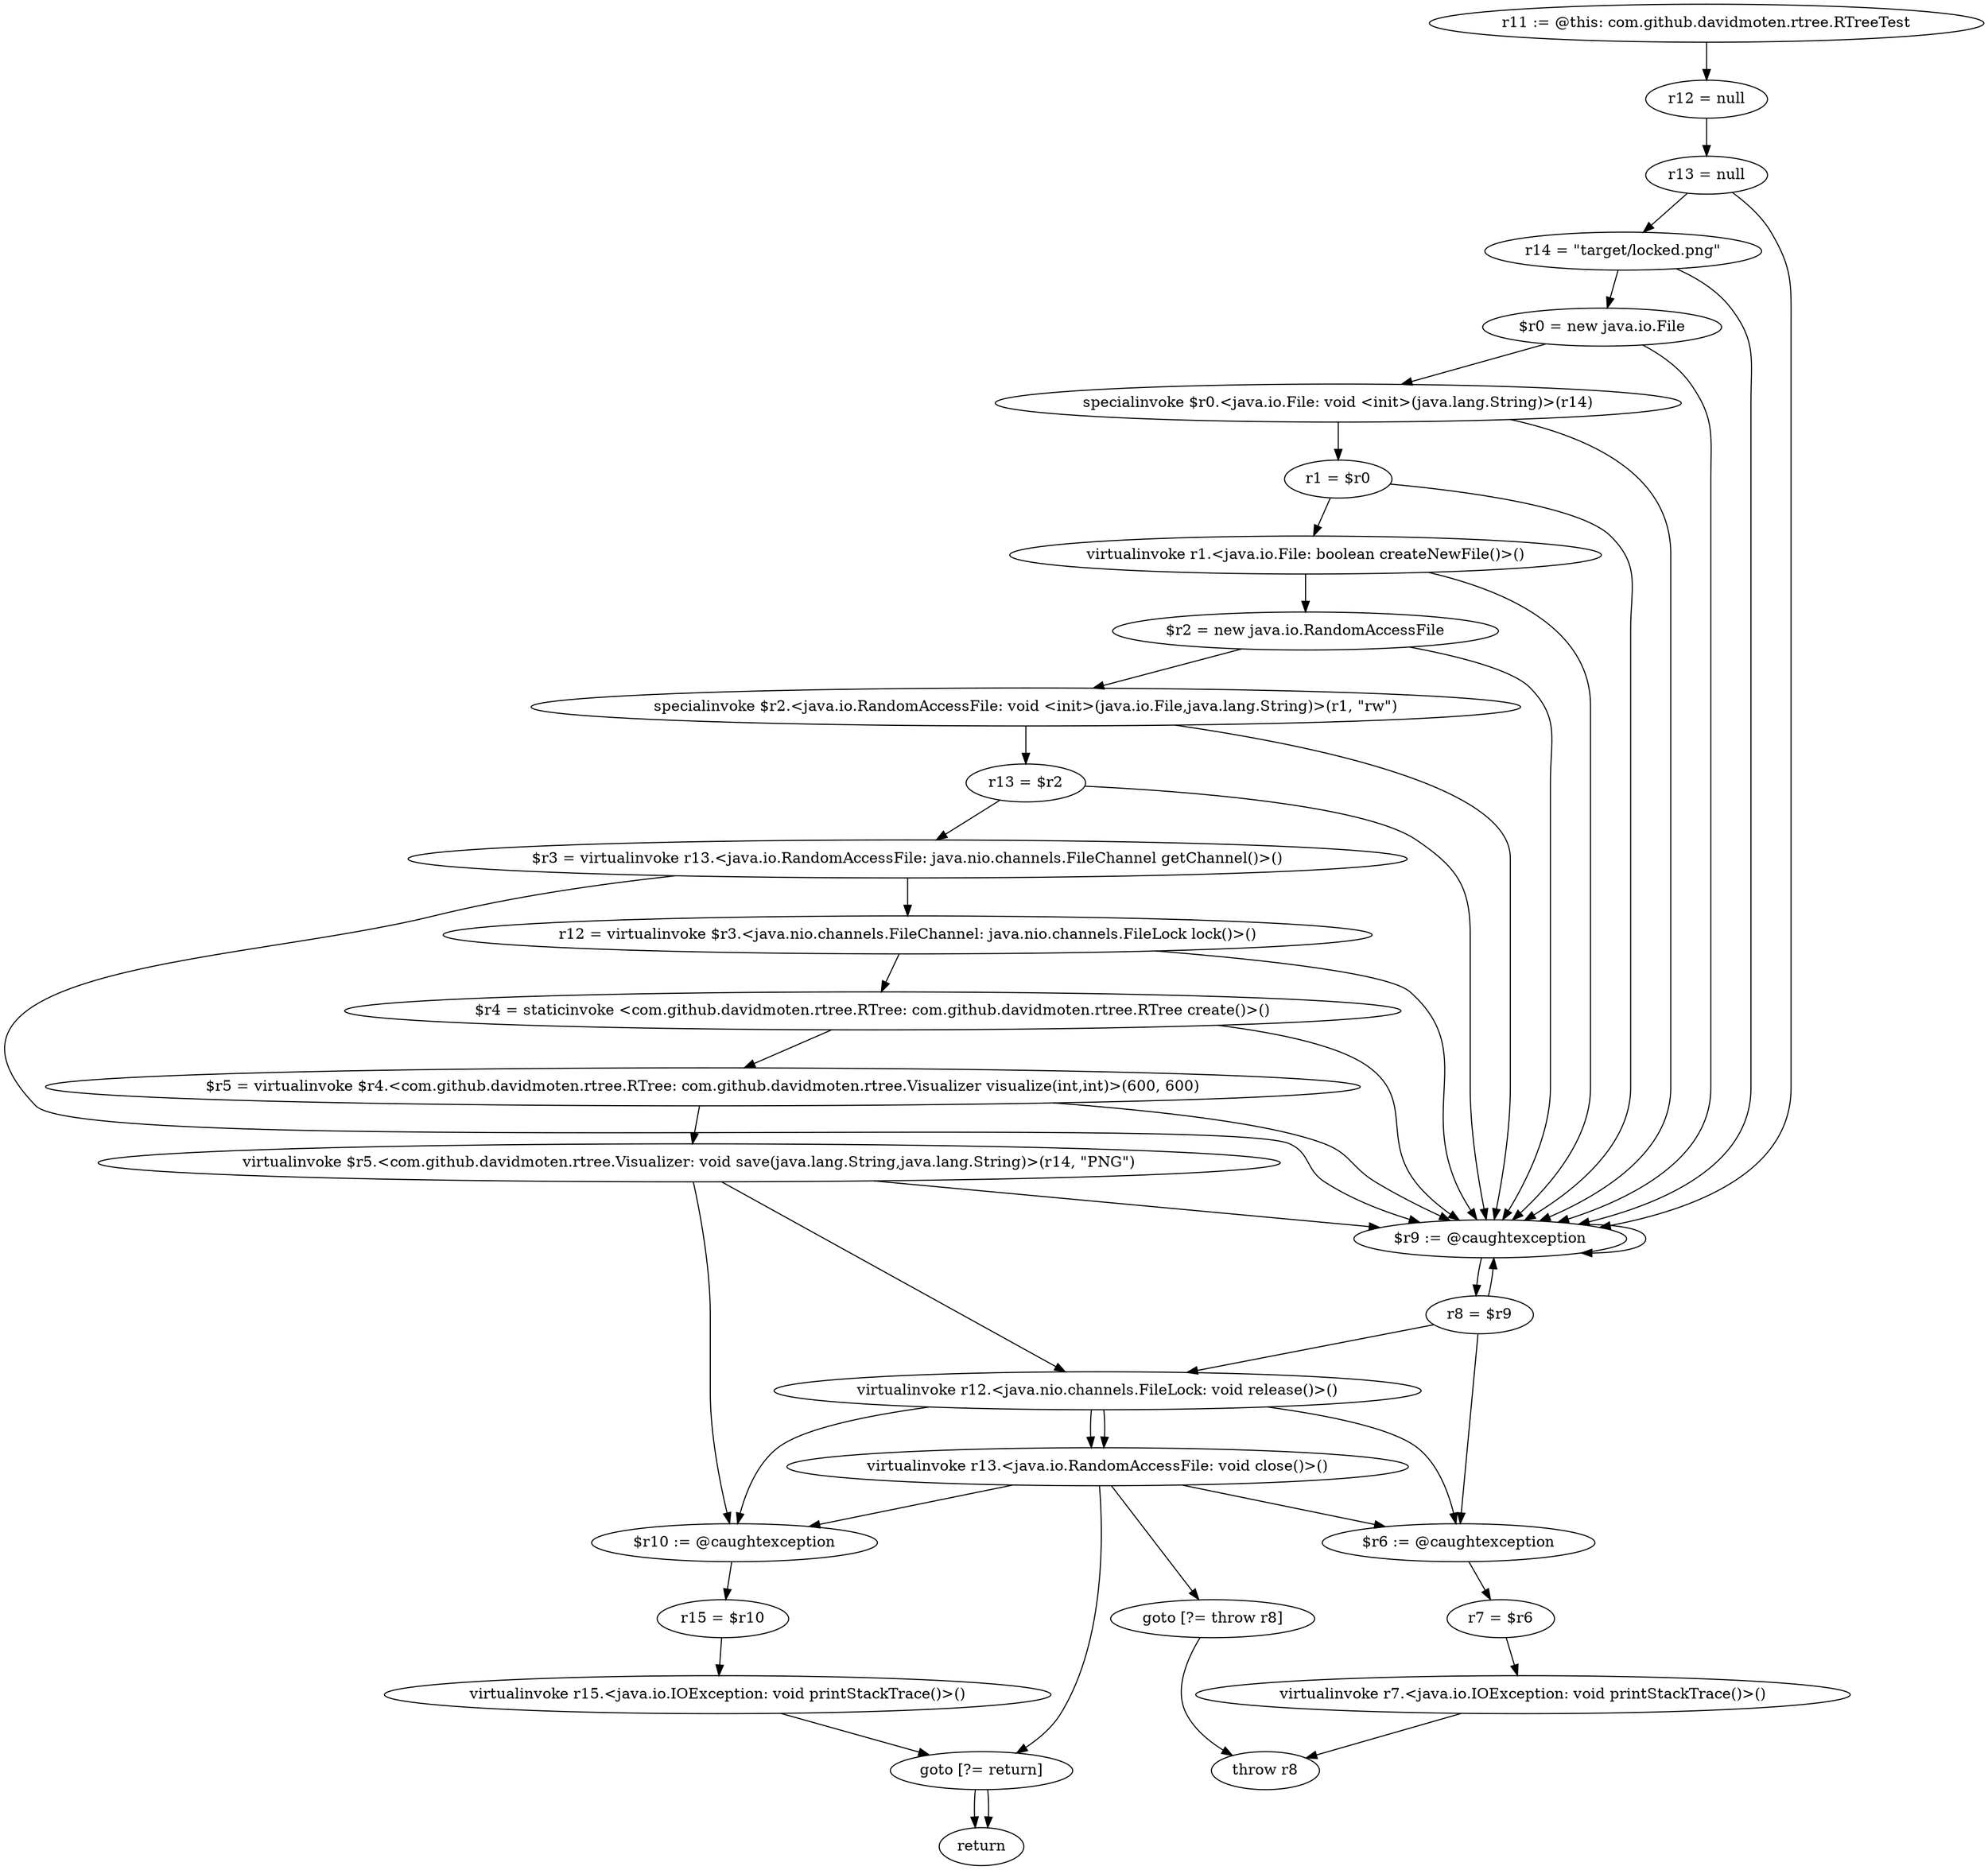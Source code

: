 digraph "unitGraph" {
    "r11 := @this: com.github.davidmoten.rtree.RTreeTest"
    "r12 = null"
    "r13 = null"
    "r14 = \"target/locked.png\""
    "$r0 = new java.io.File"
    "specialinvoke $r0.<java.io.File: void <init>(java.lang.String)>(r14)"
    "r1 = $r0"
    "virtualinvoke r1.<java.io.File: boolean createNewFile()>()"
    "$r2 = new java.io.RandomAccessFile"
    "specialinvoke $r2.<java.io.RandomAccessFile: void <init>(java.io.File,java.lang.String)>(r1, \"rw\")"
    "r13 = $r2"
    "$r3 = virtualinvoke r13.<java.io.RandomAccessFile: java.nio.channels.FileChannel getChannel()>()"
    "r12 = virtualinvoke $r3.<java.nio.channels.FileChannel: java.nio.channels.FileLock lock()>()"
    "$r4 = staticinvoke <com.github.davidmoten.rtree.RTree: com.github.davidmoten.rtree.RTree create()>()"
    "$r5 = virtualinvoke $r4.<com.github.davidmoten.rtree.RTree: com.github.davidmoten.rtree.Visualizer visualize(int,int)>(600, 600)"
    "virtualinvoke $r5.<com.github.davidmoten.rtree.Visualizer: void save(java.lang.String,java.lang.String)>(r14, \"PNG\")"
    "virtualinvoke r12.<java.nio.channels.FileLock: void release()>()"
    "virtualinvoke r13.<java.io.RandomAccessFile: void close()>()"
    "goto [?= return]"
    "$r10 := @caughtexception"
    "r15 = $r10"
    "virtualinvoke r15.<java.io.IOException: void printStackTrace()>()"
    "$r9 := @caughtexception"
    "r8 = $r9"
    "goto [?= throw r8]"
    "$r6 := @caughtexception"
    "r7 = $r6"
    "virtualinvoke r7.<java.io.IOException: void printStackTrace()>()"
    "throw r8"
    "return"
    "r11 := @this: com.github.davidmoten.rtree.RTreeTest"->"r12 = null";
    "r12 = null"->"r13 = null";
    "r13 = null"->"r14 = \"target/locked.png\"";
    "r13 = null"->"$r9 := @caughtexception";
    "r14 = \"target/locked.png\""->"$r0 = new java.io.File";
    "r14 = \"target/locked.png\""->"$r9 := @caughtexception";
    "$r0 = new java.io.File"->"specialinvoke $r0.<java.io.File: void <init>(java.lang.String)>(r14)";
    "$r0 = new java.io.File"->"$r9 := @caughtexception";
    "specialinvoke $r0.<java.io.File: void <init>(java.lang.String)>(r14)"->"r1 = $r0";
    "specialinvoke $r0.<java.io.File: void <init>(java.lang.String)>(r14)"->"$r9 := @caughtexception";
    "r1 = $r0"->"virtualinvoke r1.<java.io.File: boolean createNewFile()>()";
    "r1 = $r0"->"$r9 := @caughtexception";
    "virtualinvoke r1.<java.io.File: boolean createNewFile()>()"->"$r2 = new java.io.RandomAccessFile";
    "virtualinvoke r1.<java.io.File: boolean createNewFile()>()"->"$r9 := @caughtexception";
    "$r2 = new java.io.RandomAccessFile"->"specialinvoke $r2.<java.io.RandomAccessFile: void <init>(java.io.File,java.lang.String)>(r1, \"rw\")";
    "$r2 = new java.io.RandomAccessFile"->"$r9 := @caughtexception";
    "specialinvoke $r2.<java.io.RandomAccessFile: void <init>(java.io.File,java.lang.String)>(r1, \"rw\")"->"r13 = $r2";
    "specialinvoke $r2.<java.io.RandomAccessFile: void <init>(java.io.File,java.lang.String)>(r1, \"rw\")"->"$r9 := @caughtexception";
    "r13 = $r2"->"$r3 = virtualinvoke r13.<java.io.RandomAccessFile: java.nio.channels.FileChannel getChannel()>()";
    "r13 = $r2"->"$r9 := @caughtexception";
    "$r3 = virtualinvoke r13.<java.io.RandomAccessFile: java.nio.channels.FileChannel getChannel()>()"->"r12 = virtualinvoke $r3.<java.nio.channels.FileChannel: java.nio.channels.FileLock lock()>()";
    "$r3 = virtualinvoke r13.<java.io.RandomAccessFile: java.nio.channels.FileChannel getChannel()>()"->"$r9 := @caughtexception";
    "r12 = virtualinvoke $r3.<java.nio.channels.FileChannel: java.nio.channels.FileLock lock()>()"->"$r4 = staticinvoke <com.github.davidmoten.rtree.RTree: com.github.davidmoten.rtree.RTree create()>()";
    "r12 = virtualinvoke $r3.<java.nio.channels.FileChannel: java.nio.channels.FileLock lock()>()"->"$r9 := @caughtexception";
    "$r4 = staticinvoke <com.github.davidmoten.rtree.RTree: com.github.davidmoten.rtree.RTree create()>()"->"$r5 = virtualinvoke $r4.<com.github.davidmoten.rtree.RTree: com.github.davidmoten.rtree.Visualizer visualize(int,int)>(600, 600)";
    "$r4 = staticinvoke <com.github.davidmoten.rtree.RTree: com.github.davidmoten.rtree.RTree create()>()"->"$r9 := @caughtexception";
    "$r5 = virtualinvoke $r4.<com.github.davidmoten.rtree.RTree: com.github.davidmoten.rtree.Visualizer visualize(int,int)>(600, 600)"->"virtualinvoke $r5.<com.github.davidmoten.rtree.Visualizer: void save(java.lang.String,java.lang.String)>(r14, \"PNG\")";
    "$r5 = virtualinvoke $r4.<com.github.davidmoten.rtree.RTree: com.github.davidmoten.rtree.Visualizer visualize(int,int)>(600, 600)"->"$r9 := @caughtexception";
    "virtualinvoke $r5.<com.github.davidmoten.rtree.Visualizer: void save(java.lang.String,java.lang.String)>(r14, \"PNG\")"->"$r10 := @caughtexception";
    "virtualinvoke $r5.<com.github.davidmoten.rtree.Visualizer: void save(java.lang.String,java.lang.String)>(r14, \"PNG\")"->"$r9 := @caughtexception";
    "virtualinvoke $r5.<com.github.davidmoten.rtree.Visualizer: void save(java.lang.String,java.lang.String)>(r14, \"PNG\")"->"virtualinvoke r12.<java.nio.channels.FileLock: void release()>()";
    "virtualinvoke r12.<java.nio.channels.FileLock: void release()>()"->"virtualinvoke r13.<java.io.RandomAccessFile: void close()>()";
    "virtualinvoke r12.<java.nio.channels.FileLock: void release()>()"->"$r10 := @caughtexception";
    "virtualinvoke r13.<java.io.RandomAccessFile: void close()>()"->"goto [?= return]";
    "virtualinvoke r13.<java.io.RandomAccessFile: void close()>()"->"$r10 := @caughtexception";
    "goto [?= return]"->"return";
    "$r10 := @caughtexception"->"r15 = $r10";
    "r15 = $r10"->"virtualinvoke r15.<java.io.IOException: void printStackTrace()>()";
    "virtualinvoke r15.<java.io.IOException: void printStackTrace()>()"->"goto [?= return]";
    "goto [?= return]"->"return";
    "$r9 := @caughtexception"->"r8 = $r9";
    "$r9 := @caughtexception"->"$r9 := @caughtexception";
    "r8 = $r9"->"$r6 := @caughtexception";
    "r8 = $r9"->"$r9 := @caughtexception";
    "r8 = $r9"->"virtualinvoke r12.<java.nio.channels.FileLock: void release()>()";
    "virtualinvoke r12.<java.nio.channels.FileLock: void release()>()"->"virtualinvoke r13.<java.io.RandomAccessFile: void close()>()";
    "virtualinvoke r12.<java.nio.channels.FileLock: void release()>()"->"$r6 := @caughtexception";
    "virtualinvoke r13.<java.io.RandomAccessFile: void close()>()"->"goto [?= throw r8]";
    "virtualinvoke r13.<java.io.RandomAccessFile: void close()>()"->"$r6 := @caughtexception";
    "goto [?= throw r8]"->"throw r8";
    "$r6 := @caughtexception"->"r7 = $r6";
    "r7 = $r6"->"virtualinvoke r7.<java.io.IOException: void printStackTrace()>()";
    "virtualinvoke r7.<java.io.IOException: void printStackTrace()>()"->"throw r8";
}
